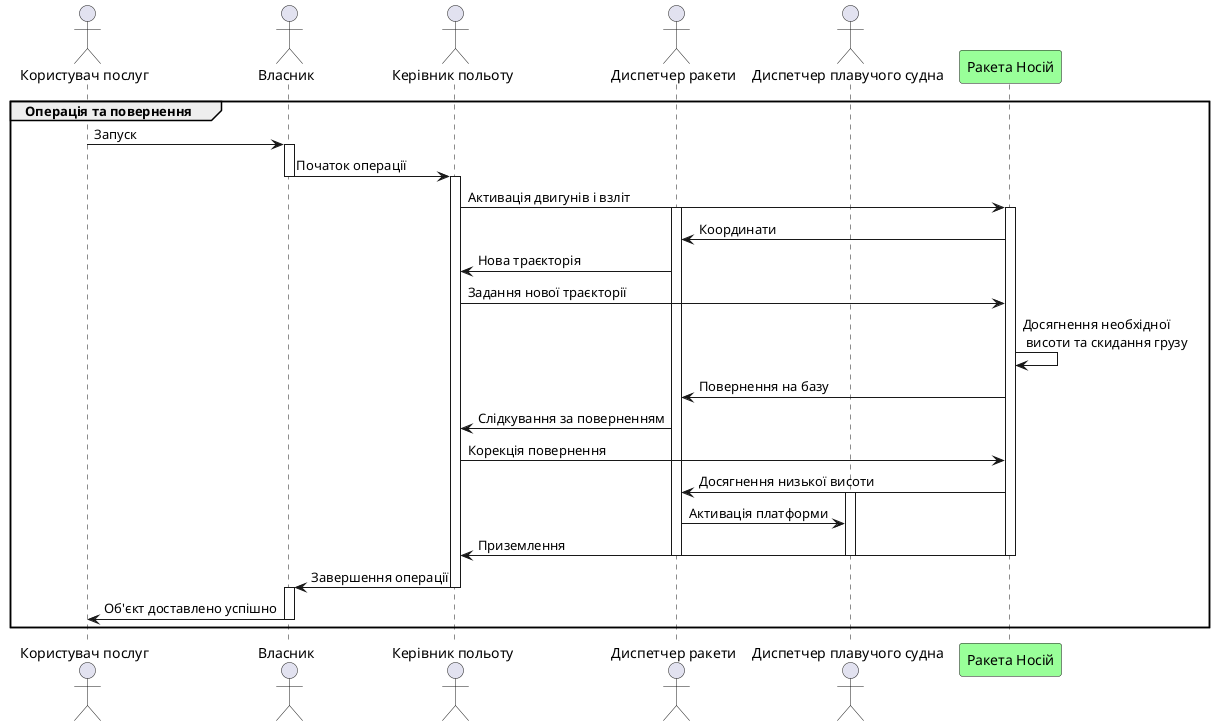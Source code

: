 @startuml Sequence Diagram
actor "Власник" as Owner order 10
actor "Користувач послуг"  as User  order 5
' actor "Технічний консультант"  as Tech  order 11

' actor "Обслуговуючий персонал" as  Personal  order 11
' actor "Оператор зв'язку"  as Operator  order 12
actor "Диспетчер ракети"  as DispRocket  order 13
actor "Диспетчер плавучого судна"  as DispSudno  order 14
actor "Керівник польоту"  as FlyControl  order 11
' actor "Метеоролог"  as Meteorolog  order 13

participant "Ракета Носій" as Rocket order 15 #99FF99 


' User -> Owner: Запит на використання
' activate User
' activate Owner
' Owner -> Tech: Запит доступності ракети
' activate Tech
' Tech -> Rocket: Наявність та стан ракети 
' activate Rocket
' Rocket -> Tech: Дані про ракету
' deactivate Rocket
' Tech -> Owner: Ракета доступна 
' deactivate Tech
' Owner -> User: Використання можливе, надсилання договору 
' deactivate User 
' deactivate Owner

' User -> Owner: Згода та надсилання грошей

' Owner -> User: Перевірка оплати та Надання ракети 

' group Домовленість про використання
'       User -> Owner : Запит на використання

'       activate Owner
'       Owner -> Tech : Запит наявності та \n доступності ракети
'       deactivate Owner

'       activate Tech
'       Tech -> Rocket : Перевірка стану \n  ракети
'       Tech <- Rocket : Необхідні дані
'       Tech -> Owner : Ракета наявна \n та доступна
'       deactivate Tech

'       activate Owner
'       Owner -> User : Використання можливе,\n надсилання договору
'       deactivate Owner

'       activate User
'       User -> Owner : Згода та надсилання коштів
'       deactivate User

'       activate Owner
'       Owner -> User : Бронювання ракети та\n надсилання коду
'       deactivate Owner
' end

' group Підготовка до запуску
'       User -> Owner : Запит на запуск

'       activate Owner
'       Owner -> Tech: Стан ракети та \n наявні ресурси
'       deactivate Owner

'       activate Tech
'       Tech -> Personal :  Стан ракети та ресурсів
'       deactivate Tech

'       activate Personal
'       Personal -> Rocket : Перевірка та усунення \n нестачі ресурсів
'       Rocket -> Personal
'       Personal -> Tech : Все наявно та працює
'       deactivate Personal

'       activate Tech
'       Tech -> Operator :  Наявність зв'язку
'       deactivate Tech

'       activate Operator
'       Operator -> Rocket : Перевірка зв'язку між  \n ракетою-носієм та диспетчерами
'       Operator -> DispRocket
'       Operator -> DispSudno
'       Operator -> Tech : Зв'язок доступний
'       deactivate Operator

'       activate Tech
'       Tech -> Owner :  Запуск можливий
'       deactivate Tech

'       activate Owner
'       Owner -> Meteorolog: Погодні умови
'       deactivate Owner

'       activate Meteorolog
'       Meteorolog -> Meteorolog : Ознайомлення з \n показами
'       Meteorolog -> Owner : Політ доступний
'       deactivate Meteorolog

'       activate Owner
'       Owner -> User: Ракета готова до запуску
'       deactivate Owner
' end

group Операція та повернення
      User -> Owner : Запуск

      activate Owner
      Owner -> FlyControl: Початок операції
      deactivate Owner

      activate FlyControl
      FlyControl -> Rocket: Активація двигунів і взліт

      activate Rocket
      activate DispRocket
      Rocket -> DispRocket : Координати
      DispRocket -> FlyControl : Нова траєкторія
      FlyControl -> Rocket : Задання нової траєкторії

      Rocket -> Rocket : Досягнення необхідної \n висоти та скидання грузу
      Rocket -> DispRocket : Повернення на базу
      DispRocket -> FlyControl : Слідкування за поверненням
      FlyControl -> Rocket : Корекція повернення

      Rocket -> DispRocket : Досягнення низької висоти
      activate DispSudno
      DispRocket -> DispSudno: Активація платформи
      Rocket -> FlyControl : Приземлення 

      deactivate Rocket
      deactivate DispRocket
      deactivate DispSudno

      FlyControl -> Owner: Завершення операції
      deactivate FlyControl

      activate Owner
      Owner -> User: Об'єкт доставлено успішно
      deactivate Owner
end
@enduml